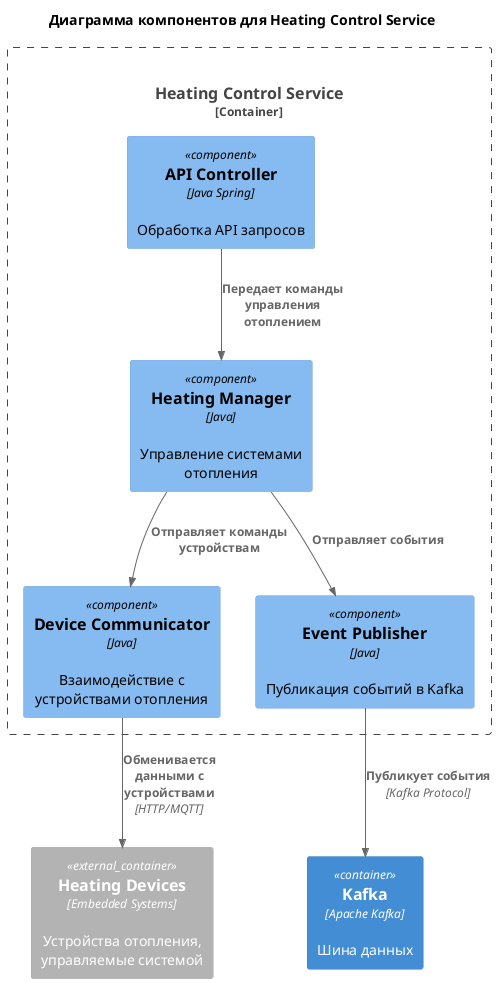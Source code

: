 @startuml
!include <C4/C4>
!include <C4/C4_Context>
!include <C4/C4_Container>
!include <C4/C4_Component>

title Диаграмма компонентов для Heating Control Service

Container_Boundary(heatingService, "Heating Control Service", $tags="") {
    Component(heatingService.APIController, "API Controller", $techn="Java Spring", $descr="Обработка API запросов")
    Component(heatingService.HeatingManager, "Heating Manager", $techn="Java", $descr="Управление системами отопления")
    Component(heatingService.DeviceCommunicator, "Device Communicator", $techn="Java", $descr="Взаимодействие с устройствами отопления")
    Component(heatingService.EventPublisher, "Event Publisher", $techn="Java", $descr="Публикация событий в Kafka")
}

Container_Ext(heatingDevices, "Heating Devices", $techn="Embedded Systems", $descr="Устройства отопления, управляемые системой")

Container(kafka, "Kafka", $techn="Apache Kafka", $descr="Шина данных")

Rel(heatingService.APIController, heatingService.HeatingManager, "Передает команды управления отоплением")
Rel(heatingService.HeatingManager, heatingService.DeviceCommunicator, "Отправляет команды устройствам")
Rel(heatingService.DeviceCommunicator, heatingDevices, "Обменивается данными с устройствами", $techn="HTTP/MQTT")
Rel(heatingService.HeatingManager, heatingService.EventPublisher, "Отправляет события")
Rel(heatingService.EventPublisher, kafka, "Публикует события", $techn="Kafka Protocol")

@enduml
